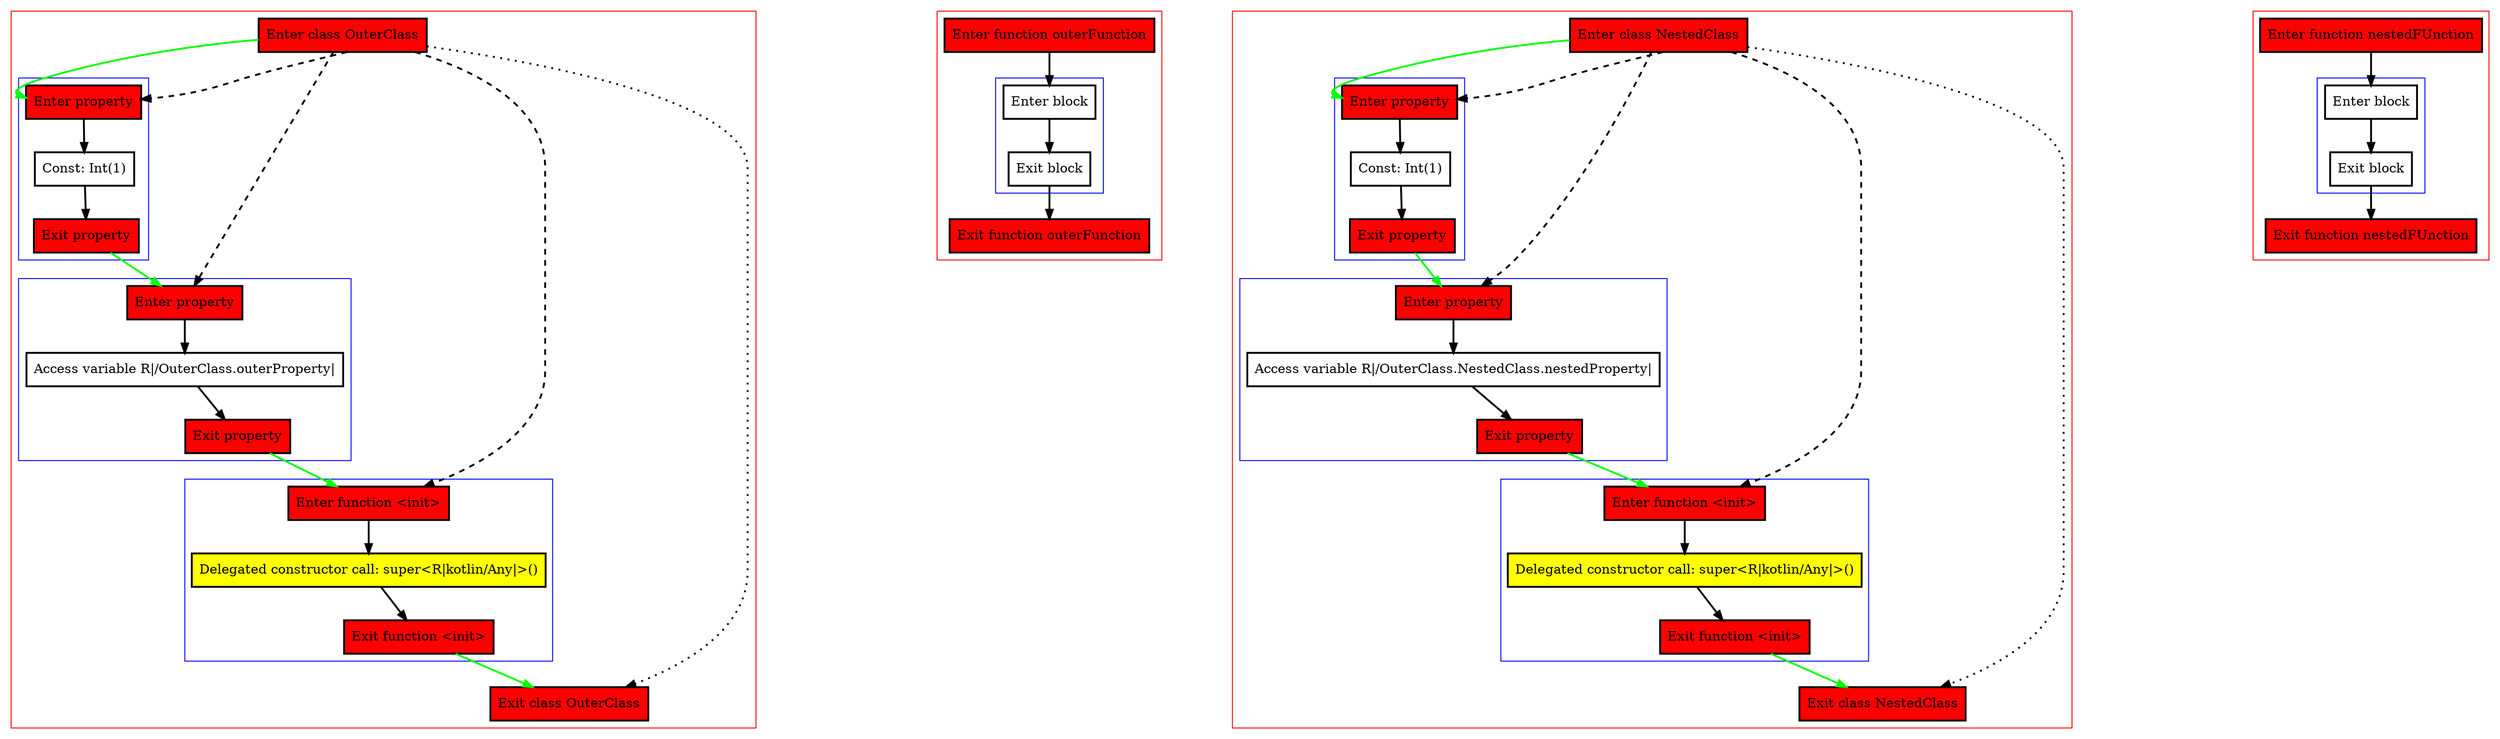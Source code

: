 digraph nestedClass_kt {
    graph [nodesep=3]
    node [shape=box penwidth=2]
    edge [penwidth=2]

    subgraph cluster_0 {
        color=red
        0 [label="Enter class OuterClass" style="filled" fillcolor=red];
        subgraph cluster_1 {
            color=blue
            1 [label="Enter property" style="filled" fillcolor=red];
            2 [label="Const: Int(1)"];
            3 [label="Exit property" style="filled" fillcolor=red];
        }
        subgraph cluster_2 {
            color=blue
            4 [label="Enter property" style="filled" fillcolor=red];
            5 [label="Access variable R|/OuterClass.outerProperty|"];
            6 [label="Exit property" style="filled" fillcolor=red];
        }
        subgraph cluster_3 {
            color=blue
            7 [label="Enter function <init>" style="filled" fillcolor=red];
            8 [label="Delegated constructor call: super<R|kotlin/Any|>()" style="filled" fillcolor=yellow];
            9 [label="Exit function <init>" style="filled" fillcolor=red];
        }
        10 [label="Exit class OuterClass" style="filled" fillcolor=red];
    }
    0 -> {1} [color=green];
    0 -> {10} [style=dotted];
    0 -> {1 4 7} [style=dashed];
    1 -> {2};
    2 -> {3};
    3 -> {4} [color=green];
    4 -> {5};
    5 -> {6};
    6 -> {7} [color=green];
    7 -> {8};
    8 -> {9};
    9 -> {10} [color=green];

    subgraph cluster_4 {
        color=red
        11 [label="Enter function outerFunction" style="filled" fillcolor=red];
        subgraph cluster_5 {
            color=blue
            12 [label="Enter block"];
            13 [label="Exit block"];
        }
        14 [label="Exit function outerFunction" style="filled" fillcolor=red];
    }
    11 -> {12};
    12 -> {13};
    13 -> {14};

    subgraph cluster_6 {
        color=red
        15 [label="Enter class NestedClass" style="filled" fillcolor=red];
        subgraph cluster_7 {
            color=blue
            16 [label="Enter property" style="filled" fillcolor=red];
            17 [label="Const: Int(1)"];
            18 [label="Exit property" style="filled" fillcolor=red];
        }
        subgraph cluster_8 {
            color=blue
            19 [label="Enter property" style="filled" fillcolor=red];
            20 [label="Access variable R|/OuterClass.NestedClass.nestedProperty|"];
            21 [label="Exit property" style="filled" fillcolor=red];
        }
        subgraph cluster_9 {
            color=blue
            22 [label="Enter function <init>" style="filled" fillcolor=red];
            23 [label="Delegated constructor call: super<R|kotlin/Any|>()" style="filled" fillcolor=yellow];
            24 [label="Exit function <init>" style="filled" fillcolor=red];
        }
        25 [label="Exit class NestedClass" style="filled" fillcolor=red];
    }
    15 -> {16} [color=green];
    15 -> {25} [style=dotted];
    15 -> {16 19 22} [style=dashed];
    16 -> {17};
    17 -> {18};
    18 -> {19} [color=green];
    19 -> {20};
    20 -> {21};
    21 -> {22} [color=green];
    22 -> {23};
    23 -> {24};
    24 -> {25} [color=green];

    subgraph cluster_10 {
        color=red
        26 [label="Enter function nestedFUnction" style="filled" fillcolor=red];
        subgraph cluster_11 {
            color=blue
            27 [label="Enter block"];
            28 [label="Exit block"];
        }
        29 [label="Exit function nestedFUnction" style="filled" fillcolor=red];
    }
    26 -> {27};
    27 -> {28};
    28 -> {29};

}
